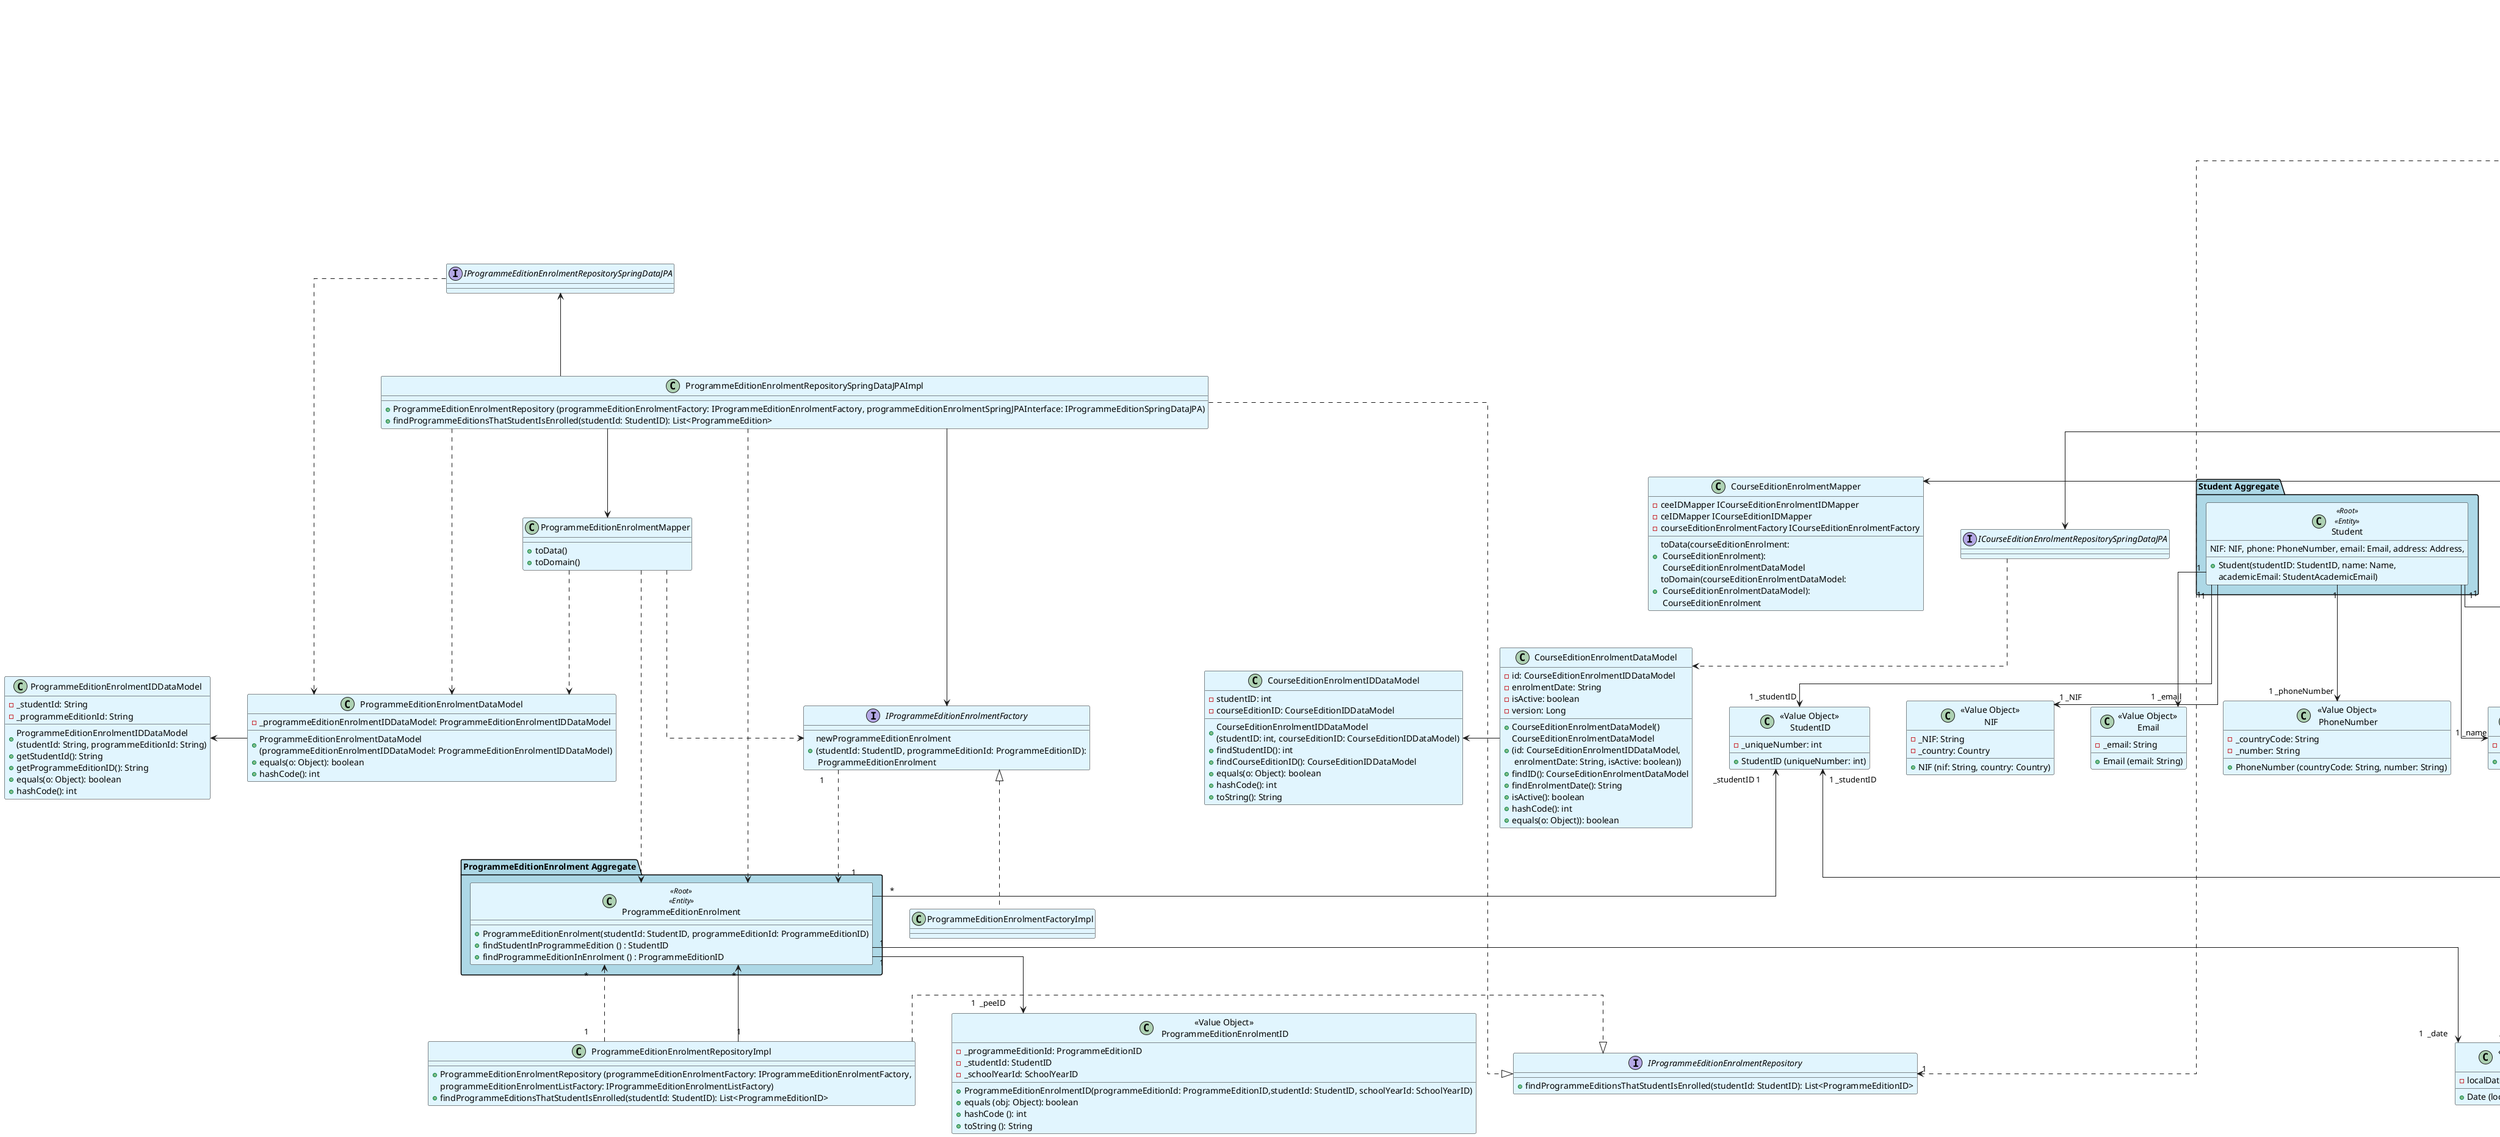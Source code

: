 @startuml
skinparam ranksep 60
skinparam nodesep 60
skinparam linetype ortho
skinparam classBackgroundColor #E1F5FE


class US16_EnrolAStudentInACourseEditionController {
    +US16_EnrolAStudentInACourseEditionController(_courseEditionEnrolmentService: ICourseEditionEnrolmentService)
    +enrolStudentInCourseEdition(studentId: StudentID, courseEditionId: CourseEditionID): boolean
    +findProgrammeEditionIDsThatStudentIsEnrolled(studentId: StudentID): List<ProgrammeEditionID>
    +findCourseEditionIDsByProgrammeEdition(programmeEditionId: ProgrammeEditionID): List<CourseEditionID>
}

class CourseEditionEnrolmentServiceImpl {
    +CourseEditionEnrolmentServiceImpl (courseEditionEnrolmentFactory : ICourseEditionEnrolmentFactory, courseEditionEnrolmentRepositoryInterface : ICourseEditionEnrolmentRepository,
    programmeEditionEnrolmentRepositoryInterface : IProgrammeEditionEnrolmentRepository, courseEditionRepositoryInterface : ICourseEditionRepository)
    +findProgrammeEditionIDsThatStudentIsEnrolled(studentId: StudentID): List<ProgrammeEdition>
    +findCourseEditionIDsByProgrammeEdition(programmeEditionId: ProgrammeEditionID): List<CourseEdition>
    +enrolStudentInCourseEdition(studentId: StudentID, courseEditionId: CourseEditionID): boolean
}

class CourseEditionEnrolmentRepositoryImpl {
    +CourseEditionEnrolmentRepository (courseEditionEnrolmentFactory: ICourseEditionEnrolmentFactory,
    courseEditionEnrolmentListFactory: ICourseEditionEnrolmentListFactory)
    +enrolStudentInACourseEdition (studentId: StudentID, courseEditionId: CourseEditionID): boolean
}

class CourseEditionEnrolmentRepositorySpringDataJPAImpl {
    +CourseEditionEnrolmentRepository (courseEditionEnrolmentFactory: ICourseEditionEnrolmentFactory,
    courseEditionEnrolmentSpringDataJPAInterface: ICourseEditionEnrolmentRepositorySpringDataJPA)
    +enrolStudentInACourseEdition (courseEditionEnrolment: CourseEditionEnrolment): boolean
}

class ProgrammeEditionEnrolmentRepositoryImpl {
    +ProgrammeEditionEnrolmentRepository (programmeEditionEnrolmentFactory: IProgrammeEditionEnrolmentFactory,
    programmeEditionEnrolmentListFactory: IProgrammeEditionEnrolmentListFactory)
    +findProgrammeEditionsThatStudentIsEnrolled(studentId: StudentID): List<ProgrammeEditionID>
}

class ProgrammeEditionEnrolmentRepositorySpringDataJPAImpl {
    +ProgrammeEditionEnrolmentRepository (programmeEditionEnrolmentFactory: IProgrammeEditionEnrolmentFactory, programmeEditionEnrolmentSpringJPAInterface: IProgrammeEditionSpringDataJPA)
    +findProgrammeEditionsThatStudentIsEnrolled(studentId: StudentID): List<ProgrammeEdition>
}

class CourseEditionRepositoryImpl {
    +CourseEditionRepository(courseEditionFactory: ICourseEditionFactoryDDD, courseEditionListFactory: ICourseEditionListFactoryDDD)
    +findCourseEditionsByProgrammeEdition(programmeEditionId: ProgrammeEditionID) : List<CourseEditionID>
}

class CourseEditionRepositorySpringDataJPAImpl {
    +CourseEditionRepository(courseEditionFactory: ICourseEditionFactory, courseEditionSpringDataJPAInterface: ICourseEditionSpringDataJPA)
    +findCourseEditionsByProgrammeEdition(programmeEditionId: ProgrammeEditionID) : List<CourseEdition>
}

class CourseEditionEnrolmentFactoryImpl{
    +createCourseEditionEnrolment(studentId: StudentID, courseEditionId: CourseEditionID): CourseEditionEnrolment
}

class CourseEditionEnrolmentListFactoryImpl {
    +getCourseEditionEnrolmentList(): Set<CourseEditionEnrolment>
}

'Interfaces

interface ICourseEditionEnrolmentService {
    +findProgrammeEditionIDsThatStudentIsEnrolled(studentId: StudentID): List<ProgrammeEdition>
    +findCourseEditionIDsByProgrammeEdition(programmeEditionId: ProgrammeEditionID): List<CourseEdition>
    +enrolStudentInCourseEdition(studentId: StudentID, courseEditionId: CourseEditionID): boolean
}

interface ICourseEditionEnrolmentRepository {
    +enrolStudentInACourseEdition (studentId: StudentID, courseEditionId: CourseEditionID): boolean
}

interface ICourseEditionEnrolmentRepositorySpringDataJPA {
}

interface IProgrammeEditionEnrolmentRepository {
     +findProgrammeEditionsThatStudentIsEnrolled(studentId: StudentID): List<ProgrammeEditionID>
}

interface ICourseEditionRepository {
     +findCourseEditionsByProgrammeEdition(programmeEditionId: ProgrammeEditionID) : List<CourseEditionID>
}

interface ICourseEditionEnrolmentListFactory{
    +getCourseEditionEnrolmentList(): Set<CourseEditionEnrolment>
}

interface ICourseEditionEnrolmentFactory{
    +createCourseEditionEnrolment(studentId: StudentID, courseEditionId: CourseEditionID): CourseEditionEnrolment
}

interface Set {
    +add(courseEditionEnrolment: CourseEditionEnrolment): boolean
}

interface IProgrammeEditionEnrolmentRepositorySpringDataJPA {
}

interface ICourseEditionRepositorySpringDataJPA {
}

interface ICourseEditionEnrolmentRepositorySpringDataJPA{
}

interface ICourseEditionRepositorySpringDataJPA{
}

interface ICourseEditionFactory {
}

interface IProgrammeEditionEnrolmentFactory {
    +newProgrammeEditionEnrolment\n(studentId: StudentID, programmeEditionId: ProgrammeEditionID):\n ProgrammeEditionEnrolment
}

interface ICourseEditionIDMapper {
    +toDomain(courseEditionIDDataModel: CourseEditionIDDataModel,\n programmeEditionIdMapper: IProgrammeEditionIdMapper,\n courseInStudyPlanIDMapper: ICourseInStudyPlanIDMapper): CourseEditionID
    +toDataModel(courseEditionID: CourseEditionID)): CourseEditionIDDataModel
}

interface ICourseEditionEnrolmentMapper {
    +toDomain(courseEditionEnrolmentIDDataModel: CourseEditionEnrolmentIDDataModel):\n CourseEditionEnrolmentID
    +toDataModel(courseEditionEnrolmentID: CourseEditionEnrolmentID):\n CourseEditionEnrolmentDataModel
}

interface ICourseEditionEnrolmentIDMapper {
    +toDomain(courseEditionEnrolmentIDDataModel: CourseEditionEnrolmentIDDataModel): Optional<CourseEditionEnrolmentID>
    +toDataModel(courseEditionEnrolmentID: CourseEditionEnrolmentID): Optional<CourseEditionEnrolmentIDDataModel>
}

'VO's

class "<<Value Object>>\n EnrolmentStatus" {
     -_isActive: boolean
     +EnrollmentStatus(isActive: boolean)
}

class "<<Value Object>>\n CourseEditionEnrolmentID" {
     -_courseEditionId: CourseEditionID
     -_studentId: StudentID
     +CourseEditionEnrolmentID(studentId: StudentID, courseEditionId: CourseEditionID))
     +equals (obj: Object) : boolean
     +hashCode(): int
     +toString(): String
}

class "<<Value Object>>\n CourseEditionID" {
     -_programmeEditionID: ProgrammeEditionID
     -_courseInStudyPlanID: CourseInStudyPlanID
     +CourseEditionID(programmeEditionId: ProgrammeEditionID,
     courseInStudyPlanId: CourseInStudyPlanID)
}


class "<<Value Object>>\n StudentID" {
     -_uniqueNumber: int
     +StudentID (uniqueNumber: int)
}

class "<<Value Object>>\n Name" {
     -_name: String
     +Name (name: String)
}

class "<<Value Object>>\n NIF" {
     -_NIF: String
     -_country: Country
     +NIF (nif: String, country: Country)
}

class "<<Value Object>>\n Email" {
     -_email: String
     +Email (email: String)
}

class "<<Value Object>>\n PhoneNumber" {
     -_countryCode: String
     -_number: String
     +PhoneNumber (countryCode: String, number: String)
}

class "<<Value Object>>\n Address" {
     -_street: Street
     -_country: Country
     -_postalCode: PostalCode
     -_location: Location
     +Address(street: Street, postalCode: PostalCode, location: Location, country: Country)
}

class "<<Value Object>>\n Street" {
     -_street: String
     +Street(street: String)
}

class "<<Value Object>>\n PostalCode" {
     -_postalCode: String
     +PostalCode(postalCode: String)
}

class "<<Value Object>>\n Location" {
     -_locationName: String
     +Location(locationName: String)
}

class "<<Value Object>>\n Country" {
     -_country: String
     +Country(country: String)
}
class "<<Value Object>>\n Date" {
     -localDate: LocalDate
     +Date (localDate : LocalDate)
}

class "<<Value Object>>\n ProgrammeEditionEnrolmentID" {
     -_programmeEditionId: ProgrammeEditionID
     -_studentId: StudentID
     -_schoolYearId: SchoolYearID
     +ProgrammeEditionEnrolmentID(programmeEditionId: ProgrammeEditionID,studentId: StudentID, schoolYearId: SchoolYearID)
     +equals (obj: Object): boolean
     +hashCode (): int
     +toString (): String
}

'Aggregate

package "CourseEdition Aggregate" #LightBlue{
    class CourseEdition <<Root>> <<Entity>> {
    +CourseEdition(programmeEditionId: ProgrammeEditionID, courseInStudyPlanId: CourseInStudyPlanID, courseEditionId: CourseEditionID)
    +getProgrammeEditionID() : ProgrammeEditionID
    +identity(): CourseEditionID
    }
}

package "Student Aggregate" #LightBlue{
    class Student <<Root>> <<Entity>> {
    +Student(studentID: StudentID, name: Name,
    NIF: NIF, phone: PhoneNumber, email: Email, address: Address,
    academicEmail: StudentAcademicEmail)
    }
}

package "ProgrammeEditionEnrolment Aggregate" #LightBlue {
    class ProgrammeEditionEnrolment <<Root>> <<Entity>> {
    +ProgrammeEditionEnrolment(studentId: StudentID, programmeEditionId: ProgrammeEditionID)
    +findStudentInProgrammeEdition () : StudentID
    +findProgrammeEditionInEnrolment () : ProgrammeEditionID
    }
}

package "CourseEdition Aggregate" #LightBlue{
    class CourseEdition <<Root>> <<Entity>> {
    +CourseEdition(programmeEditionId: ProgrammeEditionID, courseInStudyPlanId: CourseInStudyPlanID, courseEditionId: CourseEditionID)
    +getProgrammeEditionID() : ProgrammeEditionID
    +identity(): CourseEditionID
    }
}

package "CourseEditionEnrolment Aggregate" #LightBlue {
    class CourseEditionEnrolment <<Root>> <<Entity>> {
             +CourseEditionEnrolment(studentId:StudentID,
              courseEditionId: CourseEditionID)
             +equals (obj: Object): boolean
             +hashCode(): int
             +sameAs(obj: Object): boolean
    }
}

'DataModel's

class CourseEditionEnrolmentDataModel {
    -id: CourseEditionEnrolmentIDDataModel
    -enrolmentDate: String
    -isActive: boolean
    -version: Long
    +CourseEditionEnrolmentDataModel()
    +CourseEditionEnrolmentDataModel\n(id: CourseEditionEnrolmentIDDataModel,\n enrolmentDate: String, isActive: boolean))
    +findID(): CourseEditionEnrolmentDataModel
    +findEnrolmentDate(): String
    +isActive(): boolean
    +hashCode(): int
    +equals(o: Object)): boolean
}

class CourseEditionIDDataModel {
    +CourseEditionIDDataModel\n(programmeEditionIdDataModel: ProgrammeEditionIdDataModel,\n courseInStudyPlanIDDataModel: CourseInStudyPlanIDDataModel)
}

class ProgrammeEditionEnrolmentDataModel {
    -_programmeEditionEnrolmentIDDataModel: ProgrammeEditionEnrolmentIDDataModel
    +ProgrammeEditionEnrolmentDataModel\n(programmeEditionEnrolmentIDDataModel: ProgrammeEditionEnrolmentIDDataModel)
    +equals(o: Object): boolean
    +hashCode(): int
}

'ID's

class CourseEditionEnrolmentIDDataModel {
    -studentID: int
    -courseEditionID: CourseEditionIDDataModel
    +CourseEditionEnrolmentIDDataModel\n(studentID: int, courseEditionID: CourseEditionIDDataModel)
    +findStudentID(): int
    +findCourseEditionID(): CourseEditionIDDataModel
    +equals(o: Object): boolean
    +hashCode(): int
    +toString(): String
}

class ProgrammeEditionEnrolmentIDDataModel {
    -_studentId: String
    -_programmeEditionId: String
    +ProgrammeEditionEnrolmentIDDataModel\n(studentId: String, programmeEditionId: String)
    +getStudentId(): String
    +getProgrammeEditionID(): String
    +equals(o: Object): boolean
    +hashCode(): int
}

class CourseEditionIDMapperImpl {
    +toDomain(courseEditionIDDataModel: CourseEditionIDDataModel,\n programmeEditionIdMapper: IProgrammeEditionIdMapper,\n courseInStudyPlanIDMapper: ICourseInStudyPlanIDMapper):\n CourseEditionID
    +toDataModel(courseEditionID: CourseEditionID):\n CourseEditionIDDataModel
}

'Mapper's

class CourseEditionEnrolmentMapper{
    -ceeIDMapper ICourseEditionEnrolmentIDMapper
    -ceIDMapper ICourseEditionIDMapper
    -courseEditionEnrolmentFactory ICourseEditionEnrolmentFactory
    +toData(courseEditionEnrolment:\n CourseEditionEnrolment):\n CourseEditionEnrolmentDataModel
    +toDomain(courseEditionEnrolmentDataModel:\n CourseEditionEnrolmentDataModel):\n CourseEditionEnrolment
}

class CourseEditionEnrolmentIDMapperImpl {
    +toDomain(courseEditionEnrolmentIDDataModel: CourseEditionEnrolmentIDDataModel): Optional<CourseEditionEnrolmentID>
    +toDataModel(courseEditionEnrolmentID: CourseEditionEnrolmentID): Optional<CourseEditionEnrolmentIDDataModel>
}

class ProgrammeEditionEnrolmentMapper{
    +toData()
    +toDomain()
}

'Controller

US16_EnrolAStudentInACourseEditionController "1   ".u.> "1    " ICourseEditionEnrolmentService

'Service

ICourseEditionEnrolmentService "1   ".u.> "1    " ICourseEditionRepository
ICourseEditionEnrolmentService "1  "..> "1       " IProgrammeEditionEnrolmentRepository
ICourseEditionEnrolmentService "1   "..> "  1    " ICourseEditionEnrolmentRepository
ICourseEditionEnrolmentService "1   "..> "  1    " ICourseEditionEnrolmentFactory
CourseEditionEnrolmentServiceImpl ..|> ICourseEditionEnrolmentService

'Course Edition Enrolment Repository

ICourseEditionEnrolmentRepository <|.. CourseEditionEnrolmentRepositoryImpl
ICourseEditionEnrolmentRepository <|.. CourseEditionEnrolmentRepositorySpringDataJPAImpl

CourseEditionEnrolmentRepositorySpringDataJPAImpl --> ICourseEditionEnrolmentRepositorySpringDataJPA
CourseEditionEnrolmentRepositorySpringDataJPAImpl --> ICourseEditionEnrolmentFactory
CourseEditionEnrolmentRepositorySpringDataJPAImpl ..> CourseEditionEnrolment
CourseEditionEnrolmentRepositorySpringDataJPAImpl --> CourseEditionEnrolmentMapper
ICourseEditionEnrolmentRepositorySpringDataJPA ..> CourseEditionEnrolmentDataModel

CourseEditionEnrolmentRepositoryImpl " 1  " -u-> "_setOfCee  1       " Set
Set "   1            " -->  CourseEditionEnrolment
CourseEditionEnrolmentRepositoryImpl"   1  " ..> " *   ""CourseEditionEnrolment Aggregate"
CourseEditionEnrolmentRepositoryImpl "1  " .u.> "1  " ICourseEditionEnrolmentListFactory
CourseEditionEnrolmentRepositoryImpl "1  " -u-> "1  " ICourseEditionEnrolmentFactory

'ProgrammeEditionEnrolmentRepository

IProgrammeEditionEnrolmentRepository <|.l.  ProgrammeEditionEnrolmentRepositoryImpl
IProgrammeEditionEnrolmentRepository <|.l.  ProgrammeEditionEnrolmentRepositorySpringDataJPAImpl

ProgrammeEditionEnrolmentRepositorySpringDataJPAImpl --> ProgrammeEditionEnrolmentMapper
ProgrammeEditionEnrolmentRepositorySpringDataJPAImpl ..> ProgrammeEditionEnrolment
ProgrammeEditionEnrolmentRepositorySpringDataJPAImpl ..> ProgrammeEditionEnrolmentDataModel
ProgrammeEditionEnrolmentRepositorySpringDataJPAImpl --> IProgrammeEditionEnrolmentFactory
IProgrammeEditionEnrolmentRepositorySpringDataJPA ..> ProgrammeEditionEnrolmentDataModel
IProgrammeEditionEnrolmentRepositorySpringDataJPA <-- ProgrammeEditionEnrolmentRepositorySpringDataJPAImpl

ProgrammeEditionEnrolment " *    " <.. "1   " ProgrammeEditionEnrolmentRepositoryImpl
ProgrammeEditionEnrolmentMapper ..> IProgrammeEditionEnrolmentFactory
ProgrammeEditionEnrolmentMapper ..> ProgrammeEditionEnrolment
ProgrammeEditionEnrolmentMapper ..> ProgrammeEditionEnrolmentDataModel

'CourseEdition Repository

ICourseEditionRepository <|.. CourseEditionRepositoryImpl
ICourseEditionRepository <|.. CourseEditionRepositorySpringDataJPAImpl
CourseEdition "_listOfCE *" <-- "1       " CourseEditionRepositoryImpl
ICourseEditionRepositorySpringDataJPA ..> CourseEditionIDDataModel
ICourseEditionRepositorySpringDataJPA <-- CourseEditionRepositorySpringDataJPAImpl
CourseEditionRepositorySpringDataJPAImpl --> CourseEditionIDMapperImpl
CourseEditionRepositorySpringDataJPAImpl ..> CourseEdition
CourseEditionRepositorySpringDataJPAImpl ..> CourseEditionIDDataModel
CourseEditionIDMapperImpl ..> ICourseEditionFactory
CourseEditionIDMapperImpl ..> CourseEdition
CourseEditionIDMapperImpl ..> CourseEditionIDDataModel

CourseEditionIDMapperImpl --> ICourseEditionIDMapper

'Factory

ICourseEditionEnrolmentFactory <|.. CourseEditionEnrolmentFactoryImpl
ICourseEditionEnrolmentListFactory <|.. CourseEditionEnrolmentListFactoryImpl

ICourseEditionEnrolmentFactory "1  " ..> "1  " CourseEditionEnrolment
ICourseEditionEnrolmentListFactory "1  " .u.> "1  " Set

IProgrammeEditionEnrolmentFactory <|.. ProgrammeEditionEnrolmentFactoryImpl
IProgrammeEditionEnrolmentFactory "1"..> "1" ProgrammeEditionEnrolment

ICourseEditionFactory <|.. CourseEditionFactoryImpl
ICourseEditionFactory "1"..> "1"CourseEdition


'Domain Aggregates

Student "1" --> "1 _studentID" "<<Value Object>>\n StudentID"
Student "1" --> "1 _name" "<<Value Object>>\n Name"
Student "1" --> "1 _NIF" "<<Value Object>>\n NIF"
Student "1" --> "1 _email" "<<Value Object>>\n Email"
Student "1" --> "1 _phoneNumber" "<<Value Object>>\n PhoneNumber"
Student "1" -l-> "1 _address" "<<Value Object>>\n Address"

"<<Value Object>>\n Address" "1" -u-> "1 _street" "<<Value Object>>\n Street"
"<<Value Object>>\n Address" "1" --> "1 _postalCode" "<<Value Object>>\n PostalCode"
"<<Value Object>>\n Address" "1" --> "1 _location" "<<Value Object>>\n Location"
"<<Value Object>>\n Address" "1" --> "1 _country" "<<Value Object>>\n Country"

ProgrammeEditionEnrolment "      *  " -u-> "_studentID 1    ""<<Value Object>>\n StudentID"
ProgrammeEditionEnrolment " *    " <-- "1   " ProgrammeEditionEnrolmentRepositoryImpl
ProgrammeEditionEnrolment " 1    " --> "1  _date " "<<Value Object>>\n Date"
ProgrammeEditionEnrolment " 1    " --> "1  _peeID " "<<Value Object>>\n ProgrammeEditionEnrolmentID"

CourseEditionEnrolment "1" --> "1 _ceeID""<<Value Object>>\n CourseEditionEnrolmentID"
CourseEditionEnrolment "1" --> "  1_status  ""<<Value Object>>\n EnrolmentStatus"
CourseEditionEnrolment "1" --> "_date 1    ""<<Value Object>>\n Date"
CourseEditionEnrolment "1" -u-> "1 _studentID" "<<Value Object>>\n StudentID"
CourseEditionEnrolment "1" --> "_ceID 1    " "<<Value Object>>\n CourseEditionID"

CourseEdition "1" --> "_ceID  1" "<<Value Object>>\n CourseEditionID"

'DataModel's

CourseEditionEnrolmentIDDataModel <- CourseEditionEnrolmentDataModel

ProgrammeEditionEnrolmentIDDataModel <- ProgrammeEditionEnrolmentDataModel

CourseEditionEnrolmentIDMapperImpl --> ICourseEditionEnrolmentIDMapper

CourseEditionEnrolmentIDMapperImpl ..> ICourseEditionEnrolmentFactory
@enduml